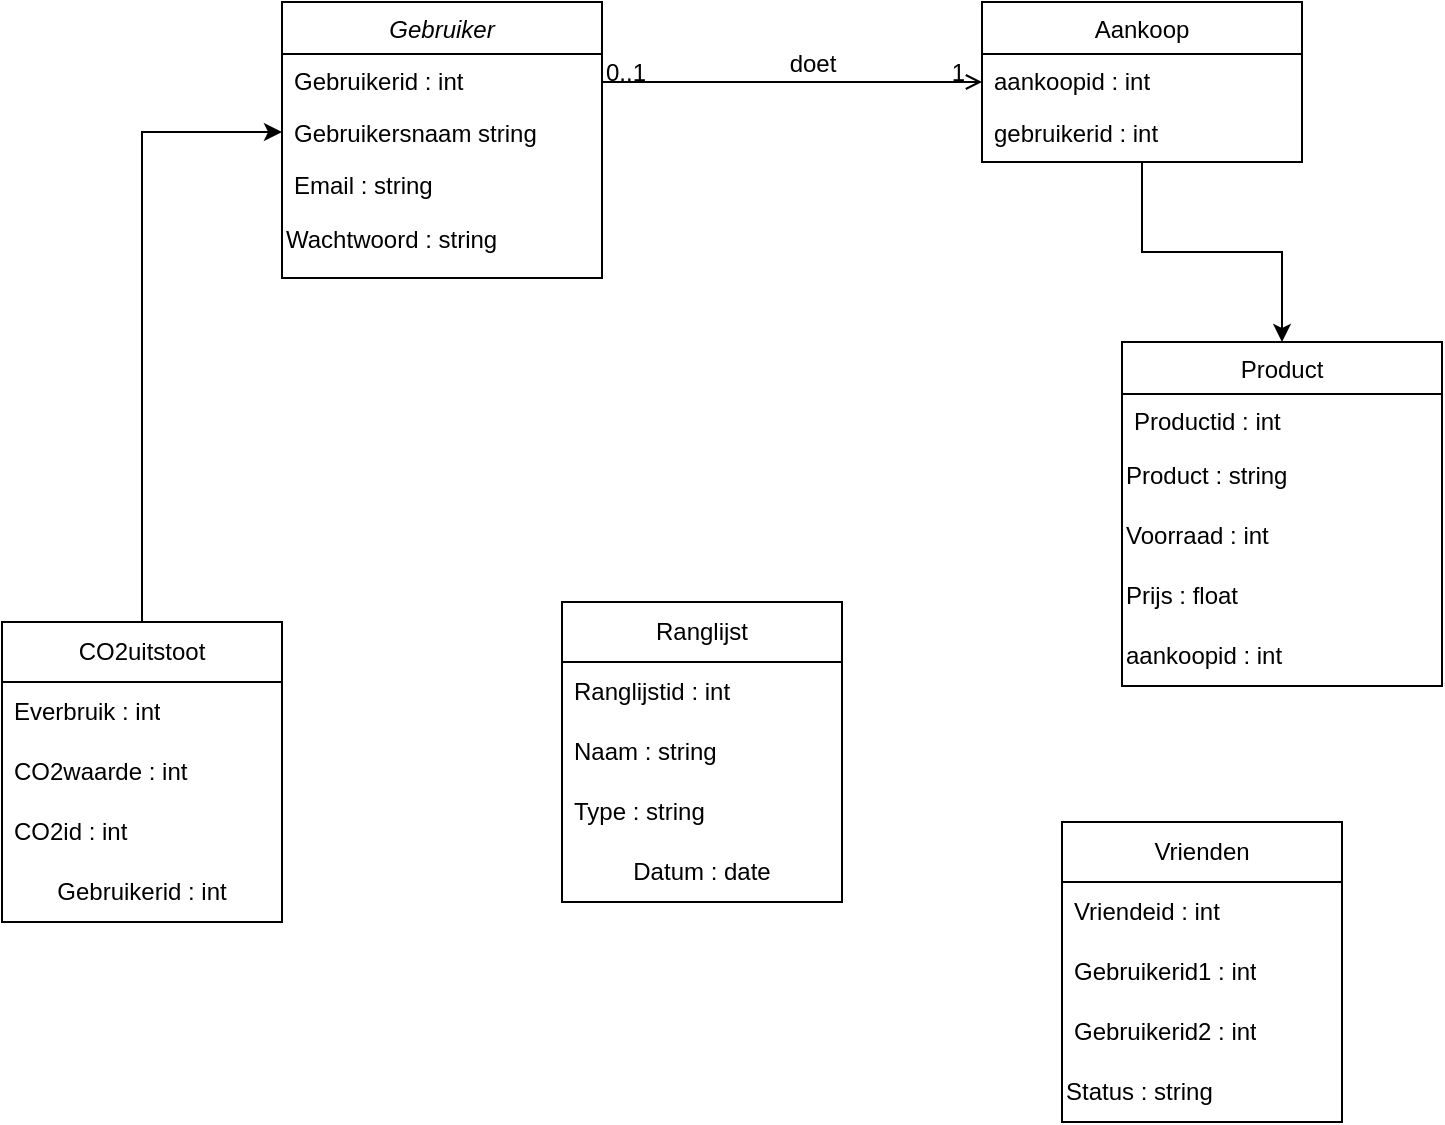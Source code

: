 <mxfile version="25.0.1">
  <diagram id="C5RBs43oDa-KdzZeNtuy" name="Page-1">
    <mxGraphModel dx="1434" dy="738" grid="1" gridSize="10" guides="1" tooltips="1" connect="1" arrows="1" fold="1" page="1" pageScale="1" pageWidth="827" pageHeight="1169" math="0" shadow="0">
      <root>
        <mxCell id="WIyWlLk6GJQsqaUBKTNV-0" />
        <mxCell id="WIyWlLk6GJQsqaUBKTNV-1" parent="WIyWlLk6GJQsqaUBKTNV-0" />
        <mxCell id="zkfFHV4jXpPFQw0GAbJ--0" value="Gebruiker" style="swimlane;fontStyle=2;align=center;verticalAlign=top;childLayout=stackLayout;horizontal=1;startSize=26;horizontalStack=0;resizeParent=1;resizeLast=0;collapsible=1;marginBottom=0;rounded=0;shadow=0;strokeWidth=1;" parent="WIyWlLk6GJQsqaUBKTNV-1" vertex="1">
          <mxGeometry x="160" y="80" width="160" height="138" as="geometry">
            <mxRectangle x="230" y="140" width="160" height="26" as="alternateBounds" />
          </mxGeometry>
        </mxCell>
        <mxCell id="zkfFHV4jXpPFQw0GAbJ--1" value="Gebruikerid : int" style="text;align=left;verticalAlign=top;spacingLeft=4;spacingRight=4;overflow=hidden;rotatable=0;points=[[0,0.5],[1,0.5]];portConstraint=eastwest;" parent="zkfFHV4jXpPFQw0GAbJ--0" vertex="1">
          <mxGeometry y="26" width="160" height="26" as="geometry" />
        </mxCell>
        <mxCell id="zkfFHV4jXpPFQw0GAbJ--2" value="Gebruikersnaam string" style="text;align=left;verticalAlign=top;spacingLeft=4;spacingRight=4;overflow=hidden;rotatable=0;points=[[0,0.5],[1,0.5]];portConstraint=eastwest;rounded=0;shadow=0;html=0;" parent="zkfFHV4jXpPFQw0GAbJ--0" vertex="1">
          <mxGeometry y="52" width="160" height="26" as="geometry" />
        </mxCell>
        <mxCell id="zkfFHV4jXpPFQw0GAbJ--3" value="Email : string" style="text;align=left;verticalAlign=top;spacingLeft=4;spacingRight=4;overflow=hidden;rotatable=0;points=[[0,0.5],[1,0.5]];portConstraint=eastwest;rounded=0;shadow=0;html=0;" parent="zkfFHV4jXpPFQw0GAbJ--0" vertex="1">
          <mxGeometry y="78" width="160" height="26" as="geometry" />
        </mxCell>
        <mxCell id="ZvwWX8Q4w-OuUIx1rQZi-12" value="Wachtwoord : string" style="text;html=1;align=left;verticalAlign=middle;resizable=0;points=[];autosize=1;strokeColor=none;fillColor=none;" vertex="1" parent="zkfFHV4jXpPFQw0GAbJ--0">
          <mxGeometry y="104" width="160" height="30" as="geometry" />
        </mxCell>
        <mxCell id="ZvwWX8Q4w-OuUIx1rQZi-16" value="" style="edgeStyle=orthogonalEdgeStyle;rounded=0;orthogonalLoop=1;jettySize=auto;html=1;" edge="1" parent="WIyWlLk6GJQsqaUBKTNV-1" source="zkfFHV4jXpPFQw0GAbJ--17" target="ZvwWX8Q4w-OuUIx1rQZi-13">
          <mxGeometry relative="1" as="geometry" />
        </mxCell>
        <mxCell id="zkfFHV4jXpPFQw0GAbJ--17" value="Aankoop" style="swimlane;fontStyle=0;align=center;verticalAlign=top;childLayout=stackLayout;horizontal=1;startSize=26;horizontalStack=0;resizeParent=1;resizeLast=0;collapsible=1;marginBottom=0;rounded=0;shadow=0;strokeWidth=1;" parent="WIyWlLk6GJQsqaUBKTNV-1" vertex="1">
          <mxGeometry x="510" y="80" width="160" height="80" as="geometry">
            <mxRectangle x="550" y="140" width="160" height="26" as="alternateBounds" />
          </mxGeometry>
        </mxCell>
        <mxCell id="zkfFHV4jXpPFQw0GAbJ--18" value="aankoopid : int" style="text;align=left;verticalAlign=top;spacingLeft=4;spacingRight=4;overflow=hidden;rotatable=0;points=[[0,0.5],[1,0.5]];portConstraint=eastwest;" parent="zkfFHV4jXpPFQw0GAbJ--17" vertex="1">
          <mxGeometry y="26" width="160" height="26" as="geometry" />
        </mxCell>
        <mxCell id="zkfFHV4jXpPFQw0GAbJ--20" value="gebruikerid : int" style="text;align=left;verticalAlign=top;spacingLeft=4;spacingRight=4;overflow=hidden;rotatable=0;points=[[0,0.5],[1,0.5]];portConstraint=eastwest;rounded=0;shadow=0;html=0;" parent="zkfFHV4jXpPFQw0GAbJ--17" vertex="1">
          <mxGeometry y="52" width="160" height="28" as="geometry" />
        </mxCell>
        <mxCell id="zkfFHV4jXpPFQw0GAbJ--26" value="" style="endArrow=open;shadow=0;strokeWidth=1;rounded=0;curved=0;endFill=1;edgeStyle=elbowEdgeStyle;elbow=vertical;" parent="WIyWlLk6GJQsqaUBKTNV-1" source="zkfFHV4jXpPFQw0GAbJ--0" target="zkfFHV4jXpPFQw0GAbJ--17" edge="1">
          <mxGeometry x="0.5" y="41" relative="1" as="geometry">
            <mxPoint x="380" y="192" as="sourcePoint" />
            <mxPoint x="540" y="192" as="targetPoint" />
            <mxPoint x="-40" y="32" as="offset" />
          </mxGeometry>
        </mxCell>
        <mxCell id="zkfFHV4jXpPFQw0GAbJ--27" value="0..1" style="resizable=0;align=left;verticalAlign=bottom;labelBackgroundColor=none;fontSize=12;" parent="zkfFHV4jXpPFQw0GAbJ--26" connectable="0" vertex="1">
          <mxGeometry x="-1" relative="1" as="geometry">
            <mxPoint y="4" as="offset" />
          </mxGeometry>
        </mxCell>
        <mxCell id="zkfFHV4jXpPFQw0GAbJ--28" value="1" style="resizable=0;align=right;verticalAlign=bottom;labelBackgroundColor=none;fontSize=12;" parent="zkfFHV4jXpPFQw0GAbJ--26" connectable="0" vertex="1">
          <mxGeometry x="1" relative="1" as="geometry">
            <mxPoint x="-7" y="4" as="offset" />
          </mxGeometry>
        </mxCell>
        <mxCell id="zkfFHV4jXpPFQw0GAbJ--29" value="doet" style="text;html=1;resizable=0;points=[];;align=center;verticalAlign=middle;labelBackgroundColor=none;rounded=0;shadow=0;strokeWidth=1;fontSize=12;" parent="zkfFHV4jXpPFQw0GAbJ--26" vertex="1" connectable="0">
          <mxGeometry x="0.5" y="49" relative="1" as="geometry">
            <mxPoint x="-38" y="40" as="offset" />
          </mxGeometry>
        </mxCell>
        <mxCell id="ZvwWX8Q4w-OuUIx1rQZi-24" style="edgeStyle=orthogonalEdgeStyle;rounded=0;orthogonalLoop=1;jettySize=auto;html=1;" edge="1" parent="WIyWlLk6GJQsqaUBKTNV-1" source="ZvwWX8Q4w-OuUIx1rQZi-4" target="zkfFHV4jXpPFQw0GAbJ--2">
          <mxGeometry relative="1" as="geometry" />
        </mxCell>
        <mxCell id="ZvwWX8Q4w-OuUIx1rQZi-4" value="CO2uitstoot" style="swimlane;fontStyle=0;childLayout=stackLayout;horizontal=1;startSize=30;horizontalStack=0;resizeParent=1;resizeParentMax=0;resizeLast=0;collapsible=1;marginBottom=0;whiteSpace=wrap;html=1;" vertex="1" parent="WIyWlLk6GJQsqaUBKTNV-1">
          <mxGeometry x="20" y="390" width="140" height="150" as="geometry" />
        </mxCell>
        <mxCell id="ZvwWX8Q4w-OuUIx1rQZi-5" value="Everbruik : int" style="text;strokeColor=none;fillColor=none;align=left;verticalAlign=middle;spacingLeft=4;spacingRight=4;overflow=hidden;points=[[0,0.5],[1,0.5]];portConstraint=eastwest;rotatable=0;whiteSpace=wrap;html=1;" vertex="1" parent="ZvwWX8Q4w-OuUIx1rQZi-4">
          <mxGeometry y="30" width="140" height="30" as="geometry" />
        </mxCell>
        <mxCell id="ZvwWX8Q4w-OuUIx1rQZi-6" value="CO2waarde : int" style="text;strokeColor=none;fillColor=none;align=left;verticalAlign=middle;spacingLeft=4;spacingRight=4;overflow=hidden;points=[[0,0.5],[1,0.5]];portConstraint=eastwest;rotatable=0;whiteSpace=wrap;html=1;" vertex="1" parent="ZvwWX8Q4w-OuUIx1rQZi-4">
          <mxGeometry y="60" width="140" height="30" as="geometry" />
        </mxCell>
        <mxCell id="ZvwWX8Q4w-OuUIx1rQZi-7" value="CO2id : int" style="text;strokeColor=none;fillColor=none;align=left;verticalAlign=middle;spacingLeft=4;spacingRight=4;overflow=hidden;points=[[0,0.5],[1,0.5]];portConstraint=eastwest;rotatable=0;whiteSpace=wrap;html=1;" vertex="1" parent="ZvwWX8Q4w-OuUIx1rQZi-4">
          <mxGeometry y="90" width="140" height="30" as="geometry" />
        </mxCell>
        <mxCell id="ZvwWX8Q4w-OuUIx1rQZi-44" value="Gebruikerid : int" style="text;html=1;align=center;verticalAlign=middle;whiteSpace=wrap;rounded=0;" vertex="1" parent="ZvwWX8Q4w-OuUIx1rQZi-4">
          <mxGeometry y="120" width="140" height="30" as="geometry" />
        </mxCell>
        <mxCell id="ZvwWX8Q4w-OuUIx1rQZi-13" value="Product" style="swimlane;fontStyle=0;align=center;verticalAlign=top;childLayout=stackLayout;horizontal=1;startSize=26;horizontalStack=0;resizeParent=1;resizeLast=0;collapsible=1;marginBottom=0;rounded=0;shadow=0;strokeWidth=1;" vertex="1" parent="WIyWlLk6GJQsqaUBKTNV-1">
          <mxGeometry x="580" y="250" width="160" height="172" as="geometry">
            <mxRectangle x="550" y="140" width="160" height="26" as="alternateBounds" />
          </mxGeometry>
        </mxCell>
        <mxCell id="ZvwWX8Q4w-OuUIx1rQZi-14" value="Productid : int" style="text;align=left;verticalAlign=top;spacingLeft=4;spacingRight=4;overflow=hidden;rotatable=0;points=[[0,0.5],[1,0.5]];portConstraint=eastwest;" vertex="1" parent="ZvwWX8Q4w-OuUIx1rQZi-13">
          <mxGeometry y="26" width="160" height="26" as="geometry" />
        </mxCell>
        <mxCell id="ZvwWX8Q4w-OuUIx1rQZi-18" value="Product : string" style="text;html=1;align=left;verticalAlign=middle;whiteSpace=wrap;rounded=0;" vertex="1" parent="ZvwWX8Q4w-OuUIx1rQZi-13">
          <mxGeometry y="52" width="160" height="30" as="geometry" />
        </mxCell>
        <mxCell id="ZvwWX8Q4w-OuUIx1rQZi-19" value="Voorraad : int" style="text;html=1;align=left;verticalAlign=middle;whiteSpace=wrap;rounded=0;" vertex="1" parent="ZvwWX8Q4w-OuUIx1rQZi-13">
          <mxGeometry y="82" width="160" height="30" as="geometry" />
        </mxCell>
        <mxCell id="ZvwWX8Q4w-OuUIx1rQZi-21" value="Prijs : float" style="text;html=1;align=left;verticalAlign=middle;whiteSpace=wrap;rounded=0;" vertex="1" parent="ZvwWX8Q4w-OuUIx1rQZi-13">
          <mxGeometry y="112" width="160" height="30" as="geometry" />
        </mxCell>
        <mxCell id="ZvwWX8Q4w-OuUIx1rQZi-22" value="aankoopid : int" style="text;html=1;align=left;verticalAlign=middle;whiteSpace=wrap;rounded=0;" vertex="1" parent="ZvwWX8Q4w-OuUIx1rQZi-13">
          <mxGeometry y="142" width="160" height="30" as="geometry" />
        </mxCell>
        <mxCell id="ZvwWX8Q4w-OuUIx1rQZi-29" value="Ranglijst" style="swimlane;fontStyle=0;childLayout=stackLayout;horizontal=1;startSize=30;horizontalStack=0;resizeParent=1;resizeParentMax=0;resizeLast=0;collapsible=1;marginBottom=0;whiteSpace=wrap;html=1;" vertex="1" parent="WIyWlLk6GJQsqaUBKTNV-1">
          <mxGeometry x="300" y="380" width="140" height="150" as="geometry" />
        </mxCell>
        <mxCell id="ZvwWX8Q4w-OuUIx1rQZi-30" value="Ranglijstid : int" style="text;strokeColor=none;fillColor=none;align=left;verticalAlign=middle;spacingLeft=4;spacingRight=4;overflow=hidden;points=[[0,0.5],[1,0.5]];portConstraint=eastwest;rotatable=0;whiteSpace=wrap;html=1;" vertex="1" parent="ZvwWX8Q4w-OuUIx1rQZi-29">
          <mxGeometry y="30" width="140" height="30" as="geometry" />
        </mxCell>
        <mxCell id="ZvwWX8Q4w-OuUIx1rQZi-31" value="Naam : string" style="text;strokeColor=none;fillColor=none;align=left;verticalAlign=middle;spacingLeft=4;spacingRight=4;overflow=hidden;points=[[0,0.5],[1,0.5]];portConstraint=eastwest;rotatable=0;whiteSpace=wrap;html=1;" vertex="1" parent="ZvwWX8Q4w-OuUIx1rQZi-29">
          <mxGeometry y="60" width="140" height="30" as="geometry" />
        </mxCell>
        <mxCell id="ZvwWX8Q4w-OuUIx1rQZi-32" value="Type : string" style="text;strokeColor=none;fillColor=none;align=left;verticalAlign=middle;spacingLeft=4;spacingRight=4;overflow=hidden;points=[[0,0.5],[1,0.5]];portConstraint=eastwest;rotatable=0;whiteSpace=wrap;html=1;" vertex="1" parent="ZvwWX8Q4w-OuUIx1rQZi-29">
          <mxGeometry y="90" width="140" height="30" as="geometry" />
        </mxCell>
        <mxCell id="ZvwWX8Q4w-OuUIx1rQZi-38" value="Datum : date" style="text;html=1;align=center;verticalAlign=middle;whiteSpace=wrap;rounded=0;" vertex="1" parent="ZvwWX8Q4w-OuUIx1rQZi-29">
          <mxGeometry y="120" width="140" height="30" as="geometry" />
        </mxCell>
        <mxCell id="ZvwWX8Q4w-OuUIx1rQZi-39" value="Vrienden" style="swimlane;fontStyle=0;childLayout=stackLayout;horizontal=1;startSize=30;horizontalStack=0;resizeParent=1;resizeParentMax=0;resizeLast=0;collapsible=1;marginBottom=0;whiteSpace=wrap;html=1;" vertex="1" parent="WIyWlLk6GJQsqaUBKTNV-1">
          <mxGeometry x="550" y="490" width="140" height="150" as="geometry" />
        </mxCell>
        <mxCell id="ZvwWX8Q4w-OuUIx1rQZi-40" value="Vriendeid : int" style="text;strokeColor=none;fillColor=none;align=left;verticalAlign=middle;spacingLeft=4;spacingRight=4;overflow=hidden;points=[[0,0.5],[1,0.5]];portConstraint=eastwest;rotatable=0;whiteSpace=wrap;html=1;" vertex="1" parent="ZvwWX8Q4w-OuUIx1rQZi-39">
          <mxGeometry y="30" width="140" height="30" as="geometry" />
        </mxCell>
        <mxCell id="ZvwWX8Q4w-OuUIx1rQZi-41" value="Gebruikerid1 : int" style="text;strokeColor=none;fillColor=none;align=left;verticalAlign=middle;spacingLeft=4;spacingRight=4;overflow=hidden;points=[[0,0.5],[1,0.5]];portConstraint=eastwest;rotatable=0;whiteSpace=wrap;html=1;" vertex="1" parent="ZvwWX8Q4w-OuUIx1rQZi-39">
          <mxGeometry y="60" width="140" height="30" as="geometry" />
        </mxCell>
        <mxCell id="ZvwWX8Q4w-OuUIx1rQZi-42" value="Gebruikerid2 : int" style="text;strokeColor=none;fillColor=none;align=left;verticalAlign=middle;spacingLeft=4;spacingRight=4;overflow=hidden;points=[[0,0.5],[1,0.5]];portConstraint=eastwest;rotatable=0;whiteSpace=wrap;html=1;" vertex="1" parent="ZvwWX8Q4w-OuUIx1rQZi-39">
          <mxGeometry y="90" width="140" height="30" as="geometry" />
        </mxCell>
        <mxCell id="ZvwWX8Q4w-OuUIx1rQZi-43" value="Status : string" style="text;html=1;align=left;verticalAlign=middle;whiteSpace=wrap;rounded=0;" vertex="1" parent="ZvwWX8Q4w-OuUIx1rQZi-39">
          <mxGeometry y="120" width="140" height="30" as="geometry" />
        </mxCell>
      </root>
    </mxGraphModel>
  </diagram>
</mxfile>
